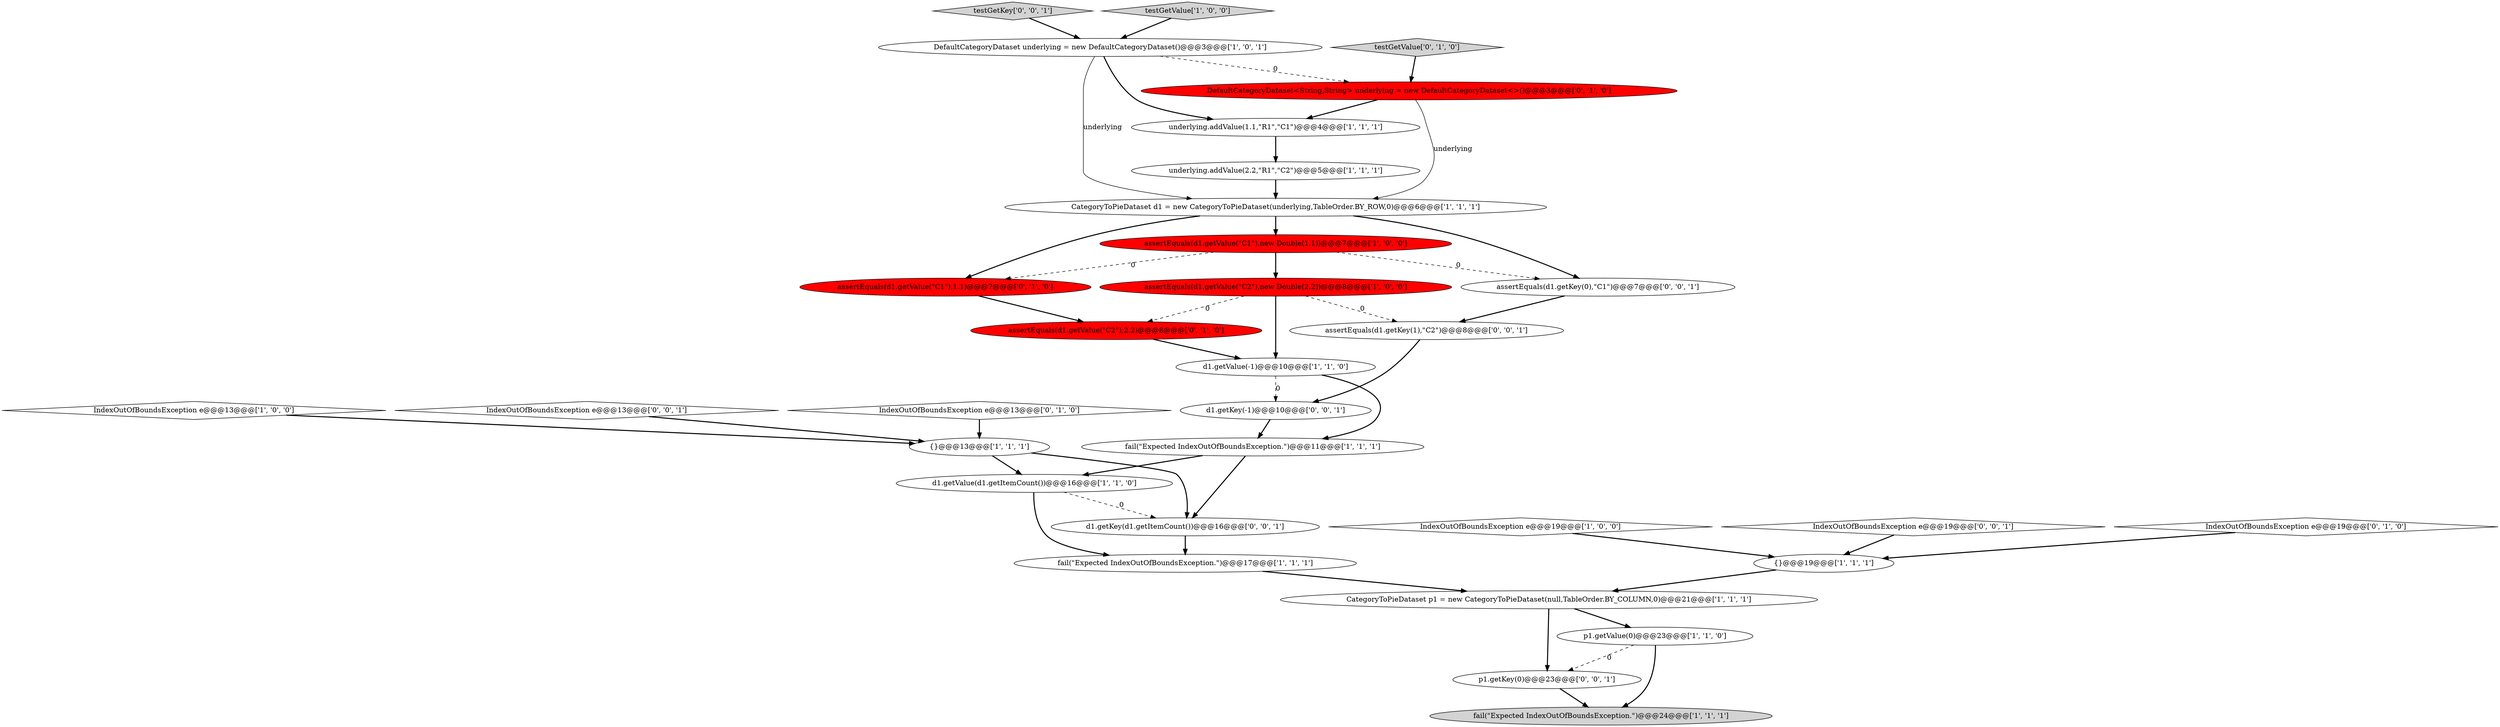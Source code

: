 digraph {
30 [style = filled, label = "testGetKey['0', '0', '1']", fillcolor = lightgray, shape = diamond image = "AAA0AAABBB3BBB"];
14 [style = filled, label = "DefaultCategoryDataset underlying = new DefaultCategoryDataset()@@@3@@@['1', '0', '1']", fillcolor = white, shape = ellipse image = "AAA0AAABBB1BBB"];
31 [style = filled, label = "d1.getKey(d1.getItemCount())@@@16@@@['0', '0', '1']", fillcolor = white, shape = ellipse image = "AAA0AAABBB3BBB"];
22 [style = filled, label = "assertEquals(d1.getValue(\"C2\"),2.2)@@@8@@@['0', '1', '0']", fillcolor = red, shape = ellipse image = "AAA1AAABBB2BBB"];
10 [style = filled, label = "fail(\"Expected IndexOutOfBoundsException.\")@@@17@@@['1', '1', '1']", fillcolor = white, shape = ellipse image = "AAA0AAABBB1BBB"];
6 [style = filled, label = "underlying.addValue(2.2,\"R1\",\"C2\")@@@5@@@['1', '1', '1']", fillcolor = white, shape = ellipse image = "AAA0AAABBB1BBB"];
4 [style = filled, label = "testGetValue['1', '0', '0']", fillcolor = lightgray, shape = diamond image = "AAA0AAABBB1BBB"];
29 [style = filled, label = "p1.getKey(0)@@@23@@@['0', '0', '1']", fillcolor = white, shape = ellipse image = "AAA0AAABBB3BBB"];
5 [style = filled, label = "{}@@@13@@@['1', '1', '1']", fillcolor = white, shape = ellipse image = "AAA0AAABBB1BBB"];
3 [style = filled, label = "IndexOutOfBoundsException e@@@13@@@['1', '0', '0']", fillcolor = white, shape = diamond image = "AAA0AAABBB1BBB"];
19 [style = filled, label = "testGetValue['0', '1', '0']", fillcolor = lightgray, shape = diamond image = "AAA0AAABBB2BBB"];
26 [style = filled, label = "IndexOutOfBoundsException e@@@19@@@['0', '0', '1']", fillcolor = white, shape = diamond image = "AAA0AAABBB3BBB"];
18 [style = filled, label = "IndexOutOfBoundsException e@@@19@@@['0', '1', '0']", fillcolor = white, shape = diamond image = "AAA0AAABBB2BBB"];
27 [style = filled, label = "IndexOutOfBoundsException e@@@13@@@['0', '0', '1']", fillcolor = white, shape = diamond image = "AAA0AAABBB3BBB"];
23 [style = filled, label = "DefaultCategoryDataset<String,String> underlying = new DefaultCategoryDataset<>()@@@3@@@['0', '1', '0']", fillcolor = red, shape = ellipse image = "AAA1AAABBB2BBB"];
17 [style = filled, label = "fail(\"Expected IndexOutOfBoundsException.\")@@@24@@@['1', '1', '1']", fillcolor = lightgray, shape = ellipse image = "AAA0AAABBB1BBB"];
15 [style = filled, label = "CategoryToPieDataset d1 = new CategoryToPieDataset(underlying,TableOrder.BY_ROW,0)@@@6@@@['1', '1', '1']", fillcolor = white, shape = ellipse image = "AAA0AAABBB1BBB"];
7 [style = filled, label = "p1.getValue(0)@@@23@@@['1', '1', '0']", fillcolor = white, shape = ellipse image = "AAA0AAABBB1BBB"];
0 [style = filled, label = "assertEquals(d1.getValue(\"C2\"),new Double(2.2))@@@8@@@['1', '0', '0']", fillcolor = red, shape = ellipse image = "AAA1AAABBB1BBB"];
16 [style = filled, label = "underlying.addValue(1.1,\"R1\",\"C1\")@@@4@@@['1', '1', '1']", fillcolor = white, shape = ellipse image = "AAA0AAABBB1BBB"];
12 [style = filled, label = "CategoryToPieDataset p1 = new CategoryToPieDataset(null,TableOrder.BY_COLUMN,0)@@@21@@@['1', '1', '1']", fillcolor = white, shape = ellipse image = "AAA0AAABBB1BBB"];
24 [style = filled, label = "d1.getKey(-1)@@@10@@@['0', '0', '1']", fillcolor = white, shape = ellipse image = "AAA0AAABBB3BBB"];
28 [style = filled, label = "assertEquals(d1.getKey(1),\"C2\")@@@8@@@['0', '0', '1']", fillcolor = white, shape = ellipse image = "AAA0AAABBB3BBB"];
13 [style = filled, label = "d1.getValue(d1.getItemCount())@@@16@@@['1', '1', '0']", fillcolor = white, shape = ellipse image = "AAA0AAABBB1BBB"];
20 [style = filled, label = "IndexOutOfBoundsException e@@@13@@@['0', '1', '0']", fillcolor = white, shape = diamond image = "AAA0AAABBB2BBB"];
9 [style = filled, label = "d1.getValue(-1)@@@10@@@['1', '1', '0']", fillcolor = white, shape = ellipse image = "AAA0AAABBB1BBB"];
11 [style = filled, label = "fail(\"Expected IndexOutOfBoundsException.\")@@@11@@@['1', '1', '1']", fillcolor = white, shape = ellipse image = "AAA0AAABBB1BBB"];
8 [style = filled, label = "assertEquals(d1.getValue(\"C1\"),new Double(1.1))@@@7@@@['1', '0', '0']", fillcolor = red, shape = ellipse image = "AAA1AAABBB1BBB"];
25 [style = filled, label = "assertEquals(d1.getKey(0),\"C1\")@@@7@@@['0', '0', '1']", fillcolor = white, shape = ellipse image = "AAA0AAABBB3BBB"];
21 [style = filled, label = "assertEquals(d1.getValue(\"C1\"),1.1)@@@7@@@['0', '1', '0']", fillcolor = red, shape = ellipse image = "AAA1AAABBB2BBB"];
1 [style = filled, label = "IndexOutOfBoundsException e@@@19@@@['1', '0', '0']", fillcolor = white, shape = diamond image = "AAA0AAABBB1BBB"];
2 [style = filled, label = "{}@@@19@@@['1', '1', '1']", fillcolor = white, shape = ellipse image = "AAA0AAABBB1BBB"];
14->16 [style = bold, label=""];
13->10 [style = bold, label=""];
0->9 [style = bold, label=""];
4->14 [style = bold, label=""];
23->16 [style = bold, label=""];
25->28 [style = bold, label=""];
7->17 [style = bold, label=""];
29->17 [style = bold, label=""];
9->11 [style = bold, label=""];
9->24 [style = dashed, label="0"];
15->21 [style = bold, label=""];
15->25 [style = bold, label=""];
23->15 [style = solid, label="underlying"];
16->6 [style = bold, label=""];
22->9 [style = bold, label=""];
8->21 [style = dashed, label="0"];
18->2 [style = bold, label=""];
0->28 [style = dashed, label="0"];
0->22 [style = dashed, label="0"];
12->7 [style = bold, label=""];
6->15 [style = bold, label=""];
2->12 [style = bold, label=""];
20->5 [style = bold, label=""];
8->0 [style = bold, label=""];
11->31 [style = bold, label=""];
26->2 [style = bold, label=""];
3->5 [style = bold, label=""];
14->23 [style = dashed, label="0"];
12->29 [style = bold, label=""];
5->31 [style = bold, label=""];
13->31 [style = dashed, label="0"];
21->22 [style = bold, label=""];
10->12 [style = bold, label=""];
24->11 [style = bold, label=""];
31->10 [style = bold, label=""];
19->23 [style = bold, label=""];
5->13 [style = bold, label=""];
14->15 [style = solid, label="underlying"];
11->13 [style = bold, label=""];
28->24 [style = bold, label=""];
30->14 [style = bold, label=""];
8->25 [style = dashed, label="0"];
7->29 [style = dashed, label="0"];
1->2 [style = bold, label=""];
27->5 [style = bold, label=""];
15->8 [style = bold, label=""];
}
